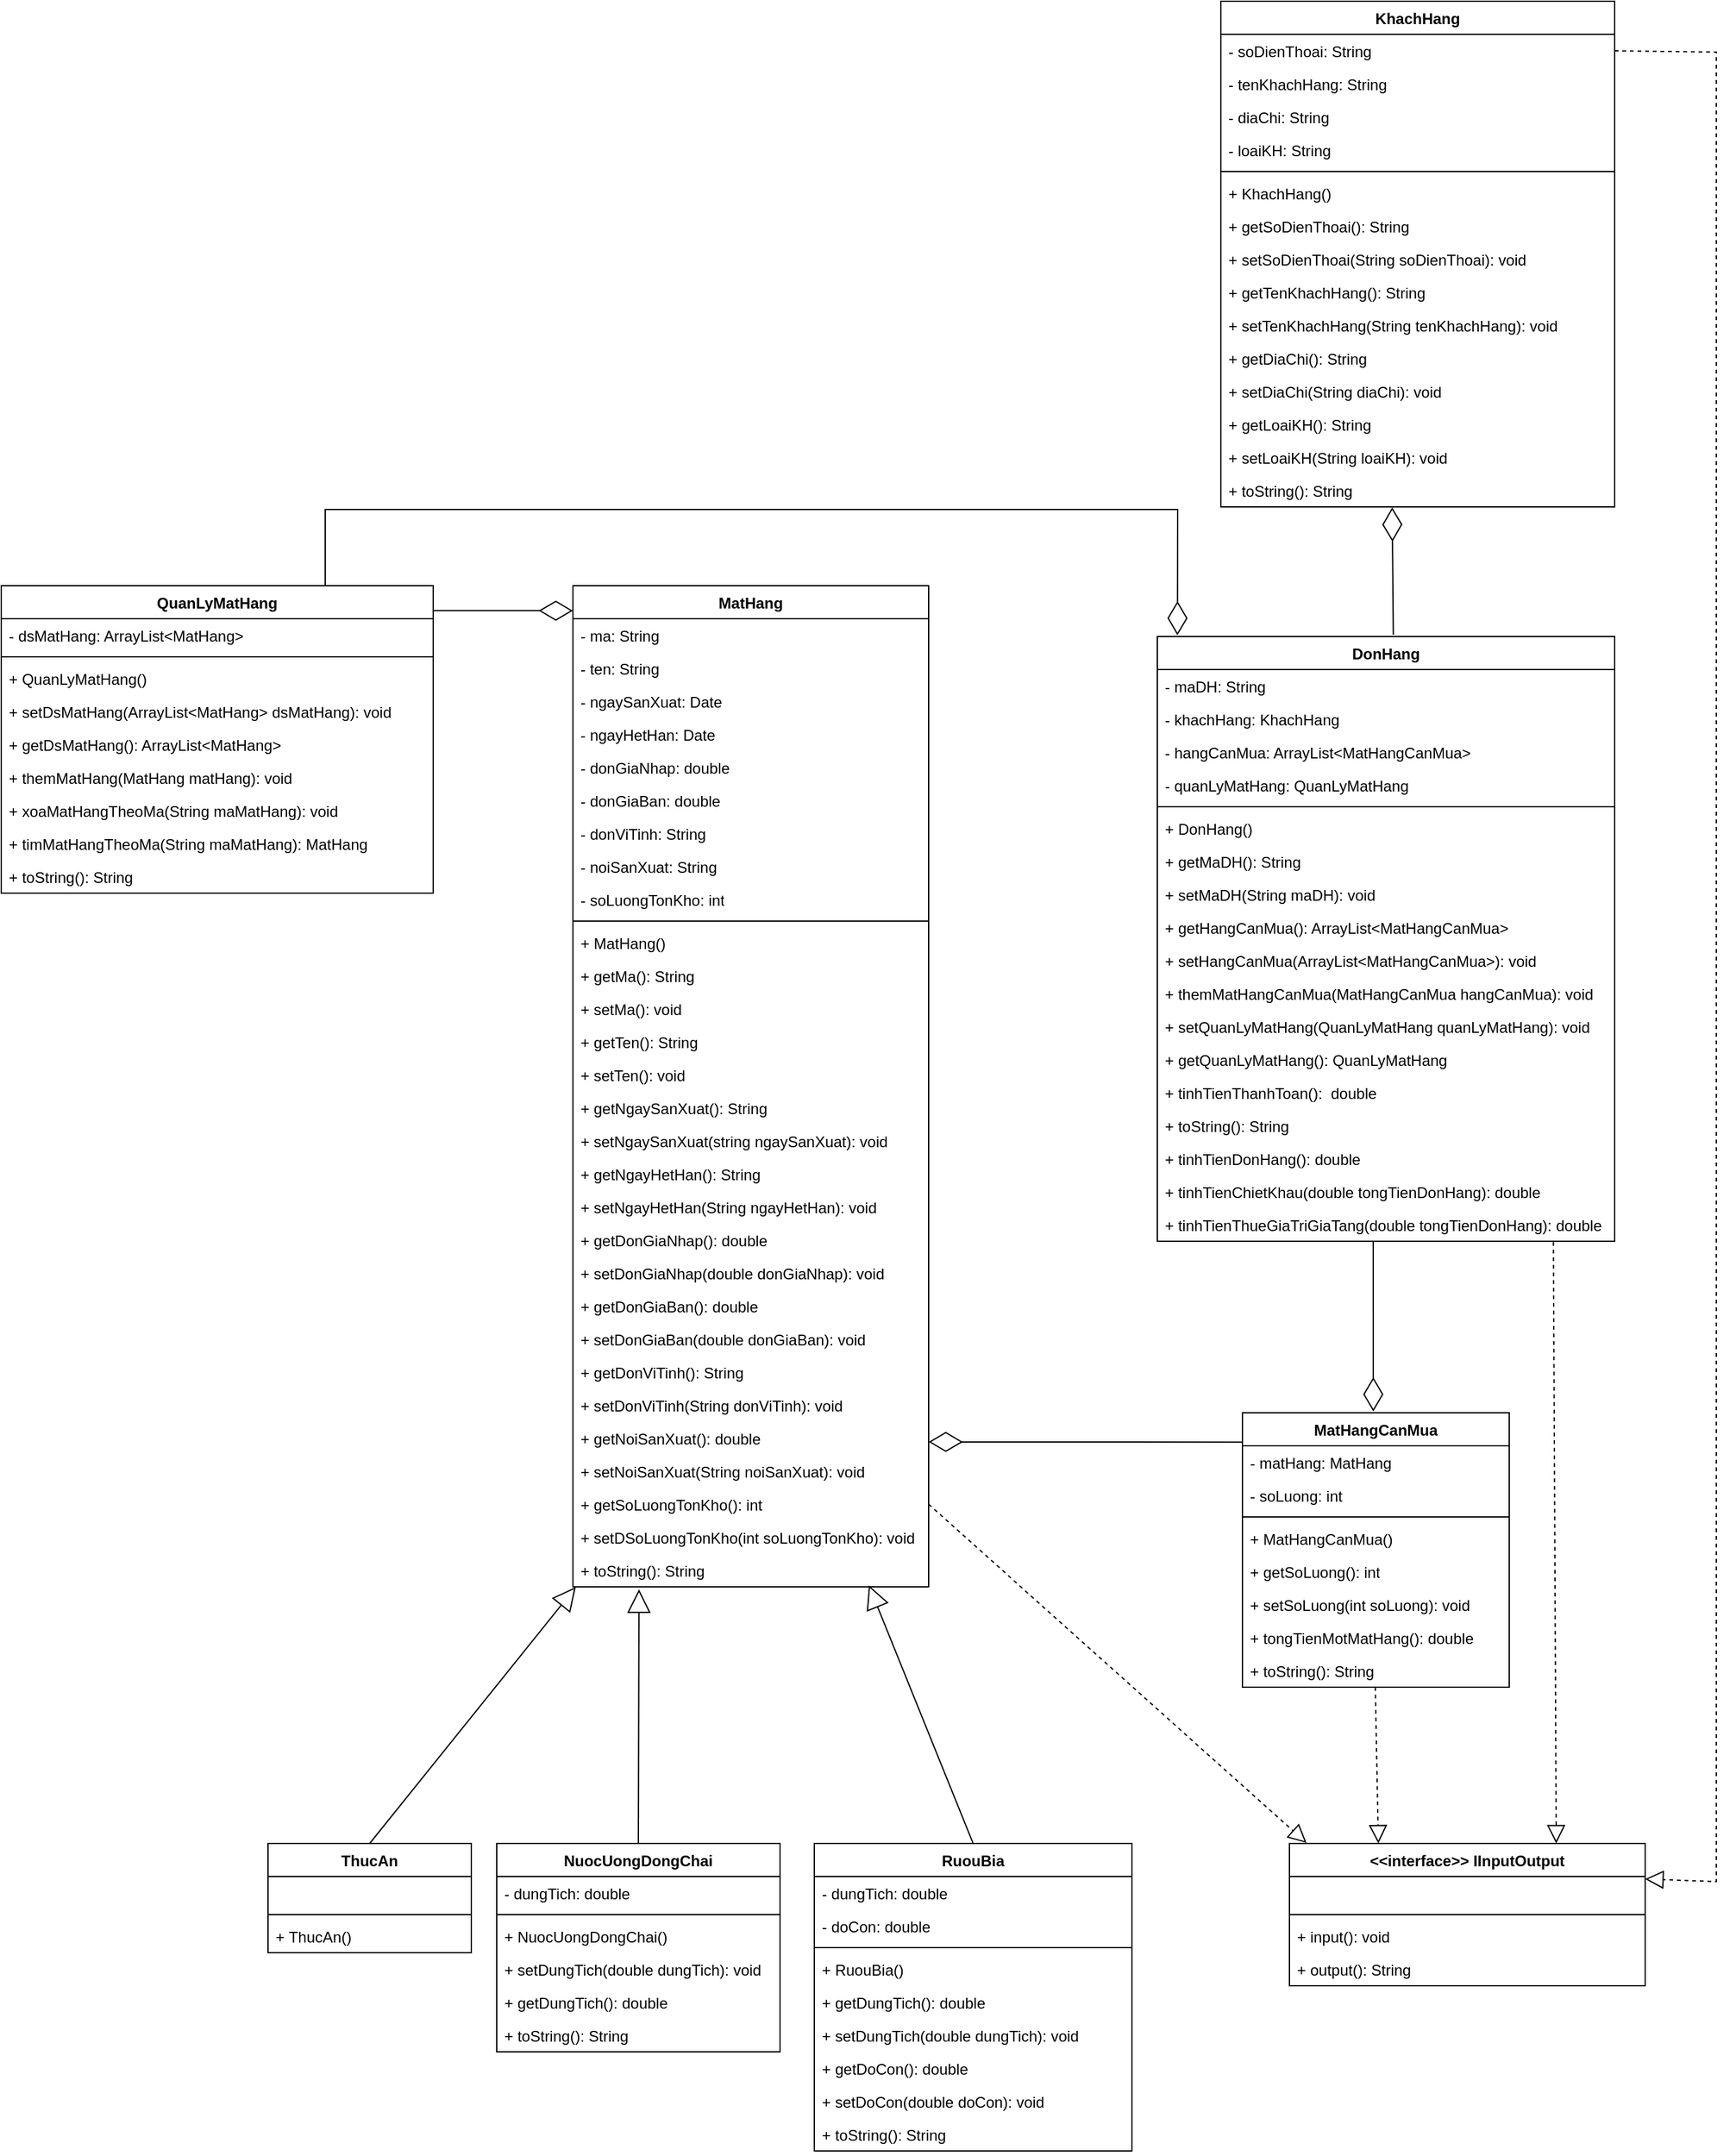 <mxfile version="22.1.2" type="device">
  <diagram name="Page-1" id="H9uBstQ_K8_GU6f1Vs4z">
    <mxGraphModel dx="1886" dy="2806" grid="1" gridSize="10" guides="1" tooltips="1" connect="1" arrows="1" fold="1" page="1" pageScale="1" pageWidth="850" pageHeight="1100" math="0" shadow="0">
      <root>
        <mxCell id="0" />
        <mxCell id="1" parent="0" />
        <mxCell id="sj6-8bCo_pPpdVfzMO_N-5" value="ThucAn" style="swimlane;fontStyle=1;align=center;verticalAlign=top;childLayout=stackLayout;horizontal=1;startSize=26;horizontalStack=0;resizeParent=1;resizeParentMax=0;resizeLast=0;collapsible=1;marginBottom=0;whiteSpace=wrap;html=1;" parent="1" vertex="1">
          <mxGeometry x="-140" y="30" width="160" height="86" as="geometry" />
        </mxCell>
        <mxCell id="sj6-8bCo_pPpdVfzMO_N-11" value="&amp;nbsp;" style="text;strokeColor=none;fillColor=none;align=left;verticalAlign=top;spacingLeft=4;spacingRight=4;overflow=hidden;rotatable=0;points=[[0,0.5],[1,0.5]];portConstraint=eastwest;whiteSpace=wrap;html=1;" parent="sj6-8bCo_pPpdVfzMO_N-5" vertex="1">
          <mxGeometry y="26" width="160" height="26" as="geometry" />
        </mxCell>
        <mxCell id="sj6-8bCo_pPpdVfzMO_N-7" value="" style="line;strokeWidth=1;fillColor=none;align=left;verticalAlign=middle;spacingTop=-1;spacingLeft=3;spacingRight=3;rotatable=0;labelPosition=right;points=[];portConstraint=eastwest;strokeColor=inherit;" parent="sj6-8bCo_pPpdVfzMO_N-5" vertex="1">
          <mxGeometry y="52" width="160" height="8" as="geometry" />
        </mxCell>
        <mxCell id="ki1V6rLzZca6VF62K8tK-6" value="+&amp;nbsp;ThucAn()" style="text;strokeColor=none;fillColor=none;align=left;verticalAlign=top;spacingLeft=4;spacingRight=4;overflow=hidden;rotatable=0;points=[[0,0.5],[1,0.5]];portConstraint=eastwest;whiteSpace=wrap;html=1;" parent="sj6-8bCo_pPpdVfzMO_N-5" vertex="1">
          <mxGeometry y="60" width="160" height="26" as="geometry" />
        </mxCell>
        <mxCell id="sj6-8bCo_pPpdVfzMO_N-35" value="NuocUongDongChai" style="swimlane;fontStyle=1;align=center;verticalAlign=top;childLayout=stackLayout;horizontal=1;startSize=26;horizontalStack=0;resizeParent=1;resizeParentMax=0;resizeLast=0;collapsible=1;marginBottom=0;whiteSpace=wrap;html=1;" parent="1" vertex="1">
          <mxGeometry x="40" y="30" width="223" height="164" as="geometry" />
        </mxCell>
        <mxCell id="sj6-8bCo_pPpdVfzMO_N-38" value="- dungTich: double&lt;br&gt;&amp;nbsp;" style="text;strokeColor=none;fillColor=none;align=left;verticalAlign=top;spacingLeft=4;spacingRight=4;overflow=hidden;rotatable=0;points=[[0,0.5],[1,0.5]];portConstraint=eastwest;whiteSpace=wrap;html=1;" parent="sj6-8bCo_pPpdVfzMO_N-35" vertex="1">
          <mxGeometry y="26" width="223" height="26" as="geometry" />
        </mxCell>
        <mxCell id="sj6-8bCo_pPpdVfzMO_N-45" value="" style="line;strokeWidth=1;fillColor=none;align=left;verticalAlign=middle;spacingTop=-1;spacingLeft=3;spacingRight=3;rotatable=0;labelPosition=right;points=[];portConstraint=eastwest;strokeColor=inherit;" parent="sj6-8bCo_pPpdVfzMO_N-35" vertex="1">
          <mxGeometry y="52" width="223" height="8" as="geometry" />
        </mxCell>
        <mxCell id="ki1V6rLzZca6VF62K8tK-5" value="+&amp;nbsp;NuocUongDongChai()" style="text;strokeColor=none;fillColor=none;align=left;verticalAlign=top;spacingLeft=4;spacingRight=4;overflow=hidden;rotatable=0;points=[[0,0.5],[1,0.5]];portConstraint=eastwest;whiteSpace=wrap;html=1;" parent="sj6-8bCo_pPpdVfzMO_N-35" vertex="1">
          <mxGeometry y="60" width="223" height="26" as="geometry" />
        </mxCell>
        <mxCell id="sj6-8bCo_pPpdVfzMO_N-130" value="+ setDungTich(double dungTich): void" style="text;strokeColor=none;fillColor=none;align=left;verticalAlign=top;spacingLeft=4;spacingRight=4;overflow=hidden;rotatable=0;points=[[0,0.5],[1,0.5]];portConstraint=eastwest;whiteSpace=wrap;html=1;" parent="sj6-8bCo_pPpdVfzMO_N-35" vertex="1">
          <mxGeometry y="86" width="223" height="26" as="geometry" />
        </mxCell>
        <mxCell id="sj6-8bCo_pPpdVfzMO_N-46" value="+ getDungTich(): double" style="text;strokeColor=none;fillColor=none;align=left;verticalAlign=top;spacingLeft=4;spacingRight=4;overflow=hidden;rotatable=0;points=[[0,0.5],[1,0.5]];portConstraint=eastwest;whiteSpace=wrap;html=1;" parent="sj6-8bCo_pPpdVfzMO_N-35" vertex="1">
          <mxGeometry y="112" width="223" height="26" as="geometry" />
        </mxCell>
        <mxCell id="CjQtx2SEEPMc2OCvNou9-4" value="+ toString(): String" style="text;strokeColor=none;fillColor=none;align=left;verticalAlign=top;spacingLeft=4;spacingRight=4;overflow=hidden;rotatable=0;points=[[0,0.5],[1,0.5]];portConstraint=eastwest;whiteSpace=wrap;html=1;" parent="sj6-8bCo_pPpdVfzMO_N-35" vertex="1">
          <mxGeometry y="138" width="223" height="26" as="geometry" />
        </mxCell>
        <mxCell id="sj6-8bCo_pPpdVfzMO_N-56" value="MatHang" style="swimlane;fontStyle=1;align=center;verticalAlign=top;childLayout=stackLayout;horizontal=1;startSize=26;horizontalStack=0;resizeParent=1;resizeParentMax=0;resizeLast=0;collapsible=1;marginBottom=0;whiteSpace=wrap;html=1;" parent="1" vertex="1">
          <mxGeometry x="100" y="-960" width="280" height="788" as="geometry" />
        </mxCell>
        <mxCell id="sj6-8bCo_pPpdVfzMO_N-57" value="- ma: String&amp;nbsp;" style="text;strokeColor=none;fillColor=none;align=left;verticalAlign=top;spacingLeft=4;spacingRight=4;overflow=hidden;rotatable=0;points=[[0,0.5],[1,0.5]];portConstraint=eastwest;whiteSpace=wrap;html=1;" parent="sj6-8bCo_pPpdVfzMO_N-56" vertex="1">
          <mxGeometry y="26" width="280" height="26" as="geometry" />
        </mxCell>
        <mxCell id="sj6-8bCo_pPpdVfzMO_N-58" value="- ten: String&amp;nbsp;" style="text;strokeColor=none;fillColor=none;align=left;verticalAlign=top;spacingLeft=4;spacingRight=4;overflow=hidden;rotatable=0;points=[[0,0.5],[1,0.5]];portConstraint=eastwest;whiteSpace=wrap;html=1;" parent="sj6-8bCo_pPpdVfzMO_N-56" vertex="1">
          <mxGeometry y="52" width="280" height="26" as="geometry" />
        </mxCell>
        <mxCell id="sj6-8bCo_pPpdVfzMO_N-59" value="- ngaySanXuat: Date" style="text;strokeColor=none;fillColor=none;align=left;verticalAlign=top;spacingLeft=4;spacingRight=4;overflow=hidden;rotatable=0;points=[[0,0.5],[1,0.5]];portConstraint=eastwest;whiteSpace=wrap;html=1;" parent="sj6-8bCo_pPpdVfzMO_N-56" vertex="1">
          <mxGeometry y="78" width="280" height="26" as="geometry" />
        </mxCell>
        <mxCell id="sj6-8bCo_pPpdVfzMO_N-60" value="- ngayHetHan: Date" style="text;strokeColor=none;fillColor=none;align=left;verticalAlign=top;spacingLeft=4;spacingRight=4;overflow=hidden;rotatable=0;points=[[0,0.5],[1,0.5]];portConstraint=eastwest;whiteSpace=wrap;html=1;" parent="sj6-8bCo_pPpdVfzMO_N-56" vertex="1">
          <mxGeometry y="104" width="280" height="26" as="geometry" />
        </mxCell>
        <mxCell id="sj6-8bCo_pPpdVfzMO_N-61" value="- donGiaNhap: double" style="text;strokeColor=none;fillColor=none;align=left;verticalAlign=top;spacingLeft=4;spacingRight=4;overflow=hidden;rotatable=0;points=[[0,0.5],[1,0.5]];portConstraint=eastwest;whiteSpace=wrap;html=1;" parent="sj6-8bCo_pPpdVfzMO_N-56" vertex="1">
          <mxGeometry y="130" width="280" height="26" as="geometry" />
        </mxCell>
        <mxCell id="sj6-8bCo_pPpdVfzMO_N-62" value="- donGiaBan: double" style="text;strokeColor=none;fillColor=none;align=left;verticalAlign=top;spacingLeft=4;spacingRight=4;overflow=hidden;rotatable=0;points=[[0,0.5],[1,0.5]];portConstraint=eastwest;whiteSpace=wrap;html=1;" parent="sj6-8bCo_pPpdVfzMO_N-56" vertex="1">
          <mxGeometry y="156" width="280" height="26" as="geometry" />
        </mxCell>
        <mxCell id="sj6-8bCo_pPpdVfzMO_N-63" value="- donViTinh: String" style="text;strokeColor=none;fillColor=none;align=left;verticalAlign=top;spacingLeft=4;spacingRight=4;overflow=hidden;rotatable=0;points=[[0,0.5],[1,0.5]];portConstraint=eastwest;whiteSpace=wrap;html=1;" parent="sj6-8bCo_pPpdVfzMO_N-56" vertex="1">
          <mxGeometry y="182" width="280" height="26" as="geometry" />
        </mxCell>
        <mxCell id="sj6-8bCo_pPpdVfzMO_N-64" value="- noiSanXuat: String" style="text;strokeColor=none;fillColor=none;align=left;verticalAlign=top;spacingLeft=4;spacingRight=4;overflow=hidden;rotatable=0;points=[[0,0.5],[1,0.5]];portConstraint=eastwest;whiteSpace=wrap;html=1;" parent="sj6-8bCo_pPpdVfzMO_N-56" vertex="1">
          <mxGeometry y="208" width="280" height="26" as="geometry" />
        </mxCell>
        <mxCell id="sj6-8bCo_pPpdVfzMO_N-65" value="- soLuongTonKho: int" style="text;strokeColor=none;fillColor=none;align=left;verticalAlign=top;spacingLeft=4;spacingRight=4;overflow=hidden;rotatable=0;points=[[0,0.5],[1,0.5]];portConstraint=eastwest;whiteSpace=wrap;html=1;" parent="sj6-8bCo_pPpdVfzMO_N-56" vertex="1">
          <mxGeometry y="234" width="280" height="26" as="geometry" />
        </mxCell>
        <mxCell id="sj6-8bCo_pPpdVfzMO_N-66" value="" style="line;strokeWidth=1;fillColor=none;align=left;verticalAlign=middle;spacingTop=-1;spacingLeft=3;spacingRight=3;rotatable=0;labelPosition=right;points=[];portConstraint=eastwest;strokeColor=inherit;" parent="sj6-8bCo_pPpdVfzMO_N-56" vertex="1">
          <mxGeometry y="260" width="280" height="8" as="geometry" />
        </mxCell>
        <mxCell id="ki1V6rLzZca6VF62K8tK-3" value="+&amp;nbsp;MatHang()" style="text;strokeColor=none;fillColor=none;align=left;verticalAlign=top;spacingLeft=4;spacingRight=4;overflow=hidden;rotatable=0;points=[[0,0.5],[1,0.5]];portConstraint=eastwest;whiteSpace=wrap;html=1;" parent="sj6-8bCo_pPpdVfzMO_N-56" vertex="1">
          <mxGeometry y="268" width="280" height="26" as="geometry" />
        </mxCell>
        <mxCell id="sj6-8bCo_pPpdVfzMO_N-67" value="+ getMa(): String" style="text;strokeColor=none;fillColor=none;align=left;verticalAlign=top;spacingLeft=4;spacingRight=4;overflow=hidden;rotatable=0;points=[[0,0.5],[1,0.5]];portConstraint=eastwest;whiteSpace=wrap;html=1;" parent="sj6-8bCo_pPpdVfzMO_N-56" vertex="1">
          <mxGeometry y="294" width="280" height="26" as="geometry" />
        </mxCell>
        <mxCell id="sj6-8bCo_pPpdVfzMO_N-140" value="+ setMa(): void" style="text;strokeColor=none;fillColor=none;align=left;verticalAlign=top;spacingLeft=4;spacingRight=4;overflow=hidden;rotatable=0;points=[[0,0.5],[1,0.5]];portConstraint=eastwest;whiteSpace=wrap;html=1;" parent="sj6-8bCo_pPpdVfzMO_N-56" vertex="1">
          <mxGeometry y="320" width="280" height="26" as="geometry" />
        </mxCell>
        <mxCell id="sj6-8bCo_pPpdVfzMO_N-75" value="+ getTen(): String&amp;nbsp;" style="text;strokeColor=none;fillColor=none;align=left;verticalAlign=top;spacingLeft=4;spacingRight=4;overflow=hidden;rotatable=0;points=[[0,0.5],[1,0.5]];portConstraint=eastwest;whiteSpace=wrap;html=1;" parent="sj6-8bCo_pPpdVfzMO_N-56" vertex="1">
          <mxGeometry y="346" width="280" height="26" as="geometry" />
        </mxCell>
        <mxCell id="sj6-8bCo_pPpdVfzMO_N-141" value="+ setTen(): void" style="text;strokeColor=none;fillColor=none;align=left;verticalAlign=top;spacingLeft=4;spacingRight=4;overflow=hidden;rotatable=0;points=[[0,0.5],[1,0.5]];portConstraint=eastwest;whiteSpace=wrap;html=1;" parent="sj6-8bCo_pPpdVfzMO_N-56" vertex="1">
          <mxGeometry y="372" width="280" height="26" as="geometry" />
        </mxCell>
        <mxCell id="sj6-8bCo_pPpdVfzMO_N-68" value="+ getNgaySanXuat(): String" style="text;strokeColor=none;fillColor=none;align=left;verticalAlign=top;spacingLeft=4;spacingRight=4;overflow=hidden;rotatable=0;points=[[0,0.5],[1,0.5]];portConstraint=eastwest;whiteSpace=wrap;html=1;" parent="sj6-8bCo_pPpdVfzMO_N-56" vertex="1">
          <mxGeometry y="398" width="280" height="26" as="geometry" />
        </mxCell>
        <mxCell id="sj6-8bCo_pPpdVfzMO_N-69" value="+ setNgaySanXuat(string ngaySanXuat): void" style="text;strokeColor=none;fillColor=none;align=left;verticalAlign=top;spacingLeft=4;spacingRight=4;overflow=hidden;rotatable=0;points=[[0,0.5],[1,0.5]];portConstraint=eastwest;whiteSpace=wrap;html=1;" parent="sj6-8bCo_pPpdVfzMO_N-56" vertex="1">
          <mxGeometry y="424" width="280" height="26" as="geometry" />
        </mxCell>
        <mxCell id="sj6-8bCo_pPpdVfzMO_N-145" value="+ getNgayHetHan(): String" style="text;strokeColor=none;fillColor=none;align=left;verticalAlign=top;spacingLeft=4;spacingRight=4;overflow=hidden;rotatable=0;points=[[0,0.5],[1,0.5]];portConstraint=eastwest;whiteSpace=wrap;html=1;" parent="sj6-8bCo_pPpdVfzMO_N-56" vertex="1">
          <mxGeometry y="450" width="280" height="26" as="geometry" />
        </mxCell>
        <mxCell id="sj6-8bCo_pPpdVfzMO_N-144" value="+ setNgayHetHan(String&amp;nbsp;ngayHetHan): void" style="text;strokeColor=none;fillColor=none;align=left;verticalAlign=top;spacingLeft=4;spacingRight=4;overflow=hidden;rotatable=0;points=[[0,0.5],[1,0.5]];portConstraint=eastwest;whiteSpace=wrap;html=1;" parent="sj6-8bCo_pPpdVfzMO_N-56" vertex="1">
          <mxGeometry y="476" width="280" height="26" as="geometry" />
        </mxCell>
        <mxCell id="sj6-8bCo_pPpdVfzMO_N-148" value="+ getDonGiaNhap(): double" style="text;strokeColor=none;fillColor=none;align=left;verticalAlign=top;spacingLeft=4;spacingRight=4;overflow=hidden;rotatable=0;points=[[0,0.5],[1,0.5]];portConstraint=eastwest;whiteSpace=wrap;html=1;" parent="sj6-8bCo_pPpdVfzMO_N-56" vertex="1">
          <mxGeometry y="502" width="280" height="26" as="geometry" />
        </mxCell>
        <mxCell id="sj6-8bCo_pPpdVfzMO_N-146" value="+ setDonGiaNhap(double&amp;nbsp;donGiaNhap): void" style="text;strokeColor=none;fillColor=none;align=left;verticalAlign=top;spacingLeft=4;spacingRight=4;overflow=hidden;rotatable=0;points=[[0,0.5],[1,0.5]];portConstraint=eastwest;whiteSpace=wrap;html=1;" parent="sj6-8bCo_pPpdVfzMO_N-56" vertex="1">
          <mxGeometry y="528" width="280" height="26" as="geometry" />
        </mxCell>
        <mxCell id="sj6-8bCo_pPpdVfzMO_N-149" value="+ getDonGiaBan(): double" style="text;strokeColor=none;fillColor=none;align=left;verticalAlign=top;spacingLeft=4;spacingRight=4;overflow=hidden;rotatable=0;points=[[0,0.5],[1,0.5]];portConstraint=eastwest;whiteSpace=wrap;html=1;" parent="sj6-8bCo_pPpdVfzMO_N-56" vertex="1">
          <mxGeometry y="554" width="280" height="26" as="geometry" />
        </mxCell>
        <mxCell id="sj6-8bCo_pPpdVfzMO_N-150" value="+ setDonGiaBan(double donGiaBan): void" style="text;strokeColor=none;fillColor=none;align=left;verticalAlign=top;spacingLeft=4;spacingRight=4;overflow=hidden;rotatable=0;points=[[0,0.5],[1,0.5]];portConstraint=eastwest;whiteSpace=wrap;html=1;" parent="sj6-8bCo_pPpdVfzMO_N-56" vertex="1">
          <mxGeometry y="580" width="280" height="26" as="geometry" />
        </mxCell>
        <mxCell id="sj6-8bCo_pPpdVfzMO_N-151" value="+ getDonViTinh(): String" style="text;strokeColor=none;fillColor=none;align=left;verticalAlign=top;spacingLeft=4;spacingRight=4;overflow=hidden;rotatable=0;points=[[0,0.5],[1,0.5]];portConstraint=eastwest;whiteSpace=wrap;html=1;" parent="sj6-8bCo_pPpdVfzMO_N-56" vertex="1">
          <mxGeometry y="606" width="280" height="26" as="geometry" />
        </mxCell>
        <mxCell id="sj6-8bCo_pPpdVfzMO_N-152" value="+ setDonViTinh(String donViTinh): void" style="text;strokeColor=none;fillColor=none;align=left;verticalAlign=top;spacingLeft=4;spacingRight=4;overflow=hidden;rotatable=0;points=[[0,0.5],[1,0.5]];portConstraint=eastwest;whiteSpace=wrap;html=1;" parent="sj6-8bCo_pPpdVfzMO_N-56" vertex="1">
          <mxGeometry y="632" width="280" height="26" as="geometry" />
        </mxCell>
        <mxCell id="sj6-8bCo_pPpdVfzMO_N-153" value="+ getNoiSanXuat(): double" style="text;strokeColor=none;fillColor=none;align=left;verticalAlign=top;spacingLeft=4;spacingRight=4;overflow=hidden;rotatable=0;points=[[0,0.5],[1,0.5]];portConstraint=eastwest;whiteSpace=wrap;html=1;" parent="sj6-8bCo_pPpdVfzMO_N-56" vertex="1">
          <mxGeometry y="658" width="280" height="26" as="geometry" />
        </mxCell>
        <mxCell id="sj6-8bCo_pPpdVfzMO_N-154" value="+ setNoiSanXuat(String noiSanXuat): void" style="text;strokeColor=none;fillColor=none;align=left;verticalAlign=top;spacingLeft=4;spacingRight=4;overflow=hidden;rotatable=0;points=[[0,0.5],[1,0.5]];portConstraint=eastwest;whiteSpace=wrap;html=1;" parent="sj6-8bCo_pPpdVfzMO_N-56" vertex="1">
          <mxGeometry y="684" width="280" height="26" as="geometry" />
        </mxCell>
        <mxCell id="sj6-8bCo_pPpdVfzMO_N-155" value="+ getSoLuongTonKho(): int" style="text;strokeColor=none;fillColor=none;align=left;verticalAlign=top;spacingLeft=4;spacingRight=4;overflow=hidden;rotatable=0;points=[[0,0.5],[1,0.5]];portConstraint=eastwest;whiteSpace=wrap;html=1;" parent="sj6-8bCo_pPpdVfzMO_N-56" vertex="1">
          <mxGeometry y="710" width="280" height="26" as="geometry" />
        </mxCell>
        <mxCell id="sj6-8bCo_pPpdVfzMO_N-156" value="+ setDSoLuongTonKho(int soLuongTonKho): void" style="text;strokeColor=none;fillColor=none;align=left;verticalAlign=top;spacingLeft=4;spacingRight=4;overflow=hidden;rotatable=0;points=[[0,0.5],[1,0.5]];portConstraint=eastwest;whiteSpace=wrap;html=1;" parent="sj6-8bCo_pPpdVfzMO_N-56" vertex="1">
          <mxGeometry y="736" width="280" height="26" as="geometry" />
        </mxCell>
        <mxCell id="CjQtx2SEEPMc2OCvNou9-2" value="+ toString(): String" style="text;strokeColor=none;fillColor=none;align=left;verticalAlign=top;spacingLeft=4;spacingRight=4;overflow=hidden;rotatable=0;points=[[0,0.5],[1,0.5]];portConstraint=eastwest;whiteSpace=wrap;html=1;" parent="sj6-8bCo_pPpdVfzMO_N-56" vertex="1">
          <mxGeometry y="762" width="280" height="26" as="geometry" />
        </mxCell>
        <mxCell id="sj6-8bCo_pPpdVfzMO_N-79" value="RuouBia" style="swimlane;fontStyle=1;align=center;verticalAlign=top;childLayout=stackLayout;horizontal=1;startSize=26;horizontalStack=0;resizeParent=1;resizeParentMax=0;resizeLast=0;collapsible=1;marginBottom=0;whiteSpace=wrap;html=1;" parent="1" vertex="1">
          <mxGeometry x="290" y="30" width="250" height="242" as="geometry" />
        </mxCell>
        <mxCell id="sj6-8bCo_pPpdVfzMO_N-131" value="- dungTich: double&lt;br&gt;&amp;nbsp;" style="text;strokeColor=none;fillColor=none;align=left;verticalAlign=top;spacingLeft=4;spacingRight=4;overflow=hidden;rotatable=0;points=[[0,0.5],[1,0.5]];portConstraint=eastwest;whiteSpace=wrap;html=1;" parent="sj6-8bCo_pPpdVfzMO_N-79" vertex="1">
          <mxGeometry y="26" width="250" height="26" as="geometry" />
        </mxCell>
        <mxCell id="sj6-8bCo_pPpdVfzMO_N-80" value="- doCon: double&lt;br&gt;&amp;nbsp;" style="text;strokeColor=none;fillColor=none;align=left;verticalAlign=top;spacingLeft=4;spacingRight=4;overflow=hidden;rotatable=0;points=[[0,0.5],[1,0.5]];portConstraint=eastwest;whiteSpace=wrap;html=1;" parent="sj6-8bCo_pPpdVfzMO_N-79" vertex="1">
          <mxGeometry y="52" width="250" height="26" as="geometry" />
        </mxCell>
        <mxCell id="sj6-8bCo_pPpdVfzMO_N-87" value="" style="line;strokeWidth=1;fillColor=none;align=left;verticalAlign=middle;spacingTop=-1;spacingLeft=3;spacingRight=3;rotatable=0;labelPosition=right;points=[];portConstraint=eastwest;strokeColor=inherit;" parent="sj6-8bCo_pPpdVfzMO_N-79" vertex="1">
          <mxGeometry y="78" width="250" height="8" as="geometry" />
        </mxCell>
        <mxCell id="ki1V6rLzZca6VF62K8tK-4" value="+&amp;nbsp;RuouBia()" style="text;strokeColor=none;fillColor=none;align=left;verticalAlign=top;spacingLeft=4;spacingRight=4;overflow=hidden;rotatable=0;points=[[0,0.5],[1,0.5]];portConstraint=eastwest;whiteSpace=wrap;html=1;" parent="sj6-8bCo_pPpdVfzMO_N-79" vertex="1">
          <mxGeometry y="86" width="250" height="26" as="geometry" />
        </mxCell>
        <mxCell id="sj6-8bCo_pPpdVfzMO_N-135" value="+ getDungTich(): double" style="text;strokeColor=none;fillColor=none;align=left;verticalAlign=top;spacingLeft=4;spacingRight=4;overflow=hidden;rotatable=0;points=[[0,0.5],[1,0.5]];portConstraint=eastwest;whiteSpace=wrap;html=1;" parent="sj6-8bCo_pPpdVfzMO_N-79" vertex="1">
          <mxGeometry y="112" width="250" height="26" as="geometry" />
        </mxCell>
        <mxCell id="sj6-8bCo_pPpdVfzMO_N-136" value="+ setDungTich(double dungTich): void" style="text;strokeColor=none;fillColor=none;align=left;verticalAlign=top;spacingLeft=4;spacingRight=4;overflow=hidden;rotatable=0;points=[[0,0.5],[1,0.5]];portConstraint=eastwest;whiteSpace=wrap;html=1;" parent="sj6-8bCo_pPpdVfzMO_N-79" vertex="1">
          <mxGeometry y="138" width="250" height="26" as="geometry" />
        </mxCell>
        <mxCell id="sj6-8bCo_pPpdVfzMO_N-137" value="+ getDoCon(): double" style="text;strokeColor=none;fillColor=none;align=left;verticalAlign=top;spacingLeft=4;spacingRight=4;overflow=hidden;rotatable=0;points=[[0,0.5],[1,0.5]];portConstraint=eastwest;whiteSpace=wrap;html=1;" parent="sj6-8bCo_pPpdVfzMO_N-79" vertex="1">
          <mxGeometry y="164" width="250" height="26" as="geometry" />
        </mxCell>
        <mxCell id="sj6-8bCo_pPpdVfzMO_N-138" value="+ setDoCon(double doCon): void" style="text;strokeColor=none;fillColor=none;align=left;verticalAlign=top;spacingLeft=4;spacingRight=4;overflow=hidden;rotatable=0;points=[[0,0.5],[1,0.5]];portConstraint=eastwest;whiteSpace=wrap;html=1;" parent="sj6-8bCo_pPpdVfzMO_N-79" vertex="1">
          <mxGeometry y="190" width="250" height="26" as="geometry" />
        </mxCell>
        <mxCell id="CjQtx2SEEPMc2OCvNou9-5" value="+ toString(): String" style="text;strokeColor=none;fillColor=none;align=left;verticalAlign=top;spacingLeft=4;spacingRight=4;overflow=hidden;rotatable=0;points=[[0,0.5],[1,0.5]];portConstraint=eastwest;whiteSpace=wrap;html=1;" parent="sj6-8bCo_pPpdVfzMO_N-79" vertex="1">
          <mxGeometry y="216" width="250" height="26" as="geometry" />
        </mxCell>
        <mxCell id="sj6-8bCo_pPpdVfzMO_N-96" value="DonHang" style="swimlane;fontStyle=1;align=center;verticalAlign=top;childLayout=stackLayout;horizontal=1;startSize=26;horizontalStack=0;resizeParent=1;resizeParentMax=0;resizeLast=0;collapsible=1;marginBottom=0;whiteSpace=wrap;html=1;" parent="1" vertex="1">
          <mxGeometry x="560" y="-920" width="360" height="476" as="geometry" />
        </mxCell>
        <mxCell id="sj6-8bCo_pPpdVfzMO_N-97" value="- maDH: String&lt;br&gt;&amp;nbsp;" style="text;strokeColor=none;fillColor=none;align=left;verticalAlign=top;spacingLeft=4;spacingRight=4;overflow=hidden;rotatable=0;points=[[0,0.5],[1,0.5]];portConstraint=eastwest;whiteSpace=wrap;html=1;" parent="sj6-8bCo_pPpdVfzMO_N-96" vertex="1">
          <mxGeometry y="26" width="360" height="26" as="geometry" />
        </mxCell>
        <mxCell id="sj6-8bCo_pPpdVfzMO_N-163" value="- khachHang:&amp;nbsp;KhachHang&lt;br&gt;&amp;nbsp;" style="text;strokeColor=none;fillColor=none;align=left;verticalAlign=top;spacingLeft=4;spacingRight=4;overflow=hidden;rotatable=0;points=[[0,0.5],[1,0.5]];portConstraint=eastwest;whiteSpace=wrap;html=1;" parent="sj6-8bCo_pPpdVfzMO_N-96" vertex="1">
          <mxGeometry y="52" width="360" height="26" as="geometry" />
        </mxCell>
        <mxCell id="sj6-8bCo_pPpdVfzMO_N-103" value="- hangCanMua: ArrayList&amp;lt;MatHangCanMua&amp;gt;" style="text;strokeColor=none;fillColor=none;align=left;verticalAlign=top;spacingLeft=4;spacingRight=4;overflow=hidden;rotatable=0;points=[[0,0.5],[1,0.5]];portConstraint=eastwest;whiteSpace=wrap;html=1;" parent="sj6-8bCo_pPpdVfzMO_N-96" vertex="1">
          <mxGeometry y="78" width="360" height="26" as="geometry" />
        </mxCell>
        <mxCell id="G3SopQuzsDQBZ9PenGZe-43" value="- quanLyMatHang: QuanLyMatHang" style="text;strokeColor=none;fillColor=none;align=left;verticalAlign=top;spacingLeft=4;spacingRight=4;overflow=hidden;rotatable=0;points=[[0,0.5],[1,0.5]];portConstraint=eastwest;whiteSpace=wrap;html=1;" parent="sj6-8bCo_pPpdVfzMO_N-96" vertex="1">
          <mxGeometry y="104" width="360" height="26" as="geometry" />
        </mxCell>
        <mxCell id="sj6-8bCo_pPpdVfzMO_N-104" value="" style="line;strokeWidth=1;fillColor=none;align=left;verticalAlign=middle;spacingTop=-1;spacingLeft=3;spacingRight=3;rotatable=0;labelPosition=right;points=[];portConstraint=eastwest;strokeColor=inherit;" parent="sj6-8bCo_pPpdVfzMO_N-96" vertex="1">
          <mxGeometry y="130" width="360" height="8" as="geometry" />
        </mxCell>
        <mxCell id="ki1V6rLzZca6VF62K8tK-2" value="+&amp;nbsp;DonHang()" style="text;strokeColor=none;fillColor=none;align=left;verticalAlign=top;spacingLeft=4;spacingRight=4;overflow=hidden;rotatable=0;points=[[0,0.5],[1,0.5]];portConstraint=eastwest;whiteSpace=wrap;html=1;" parent="sj6-8bCo_pPpdVfzMO_N-96" vertex="1">
          <mxGeometry y="138" width="360" height="26" as="geometry" />
        </mxCell>
        <mxCell id="sj6-8bCo_pPpdVfzMO_N-105" value="+ getMaDH(): String" style="text;strokeColor=none;fillColor=none;align=left;verticalAlign=top;spacingLeft=4;spacingRight=4;overflow=hidden;rotatable=0;points=[[0,0.5],[1,0.5]];portConstraint=eastwest;whiteSpace=wrap;html=1;" parent="sj6-8bCo_pPpdVfzMO_N-96" vertex="1">
          <mxGeometry y="164" width="360" height="26" as="geometry" />
        </mxCell>
        <mxCell id="sj6-8bCo_pPpdVfzMO_N-206" value="+ setMaDH(String maDH): void" style="text;strokeColor=none;fillColor=none;align=left;verticalAlign=top;spacingLeft=4;spacingRight=4;overflow=hidden;rotatable=0;points=[[0,0.5],[1,0.5]];portConstraint=eastwest;whiteSpace=wrap;html=1;" parent="sj6-8bCo_pPpdVfzMO_N-96" vertex="1">
          <mxGeometry y="190" width="360" height="26" as="geometry" />
        </mxCell>
        <mxCell id="EoY1iMUiERFg8GXZ7gPD-1" value="+ getHangCanMua(): ArrayList&amp;lt;MatHangCanMua&amp;gt;" style="text;strokeColor=none;fillColor=none;align=left;verticalAlign=top;spacingLeft=4;spacingRight=4;overflow=hidden;rotatable=0;points=[[0,0.5],[1,0.5]];portConstraint=eastwest;whiteSpace=wrap;html=1;" parent="sj6-8bCo_pPpdVfzMO_N-96" vertex="1">
          <mxGeometry y="216" width="360" height="26" as="geometry" />
        </mxCell>
        <mxCell id="EoY1iMUiERFg8GXZ7gPD-2" value="+ setHangCanMua(ArrayList&amp;lt;MatHangCanMua&amp;gt;): void" style="text;strokeColor=none;fillColor=none;align=left;verticalAlign=top;spacingLeft=4;spacingRight=4;overflow=hidden;rotatable=0;points=[[0,0.5],[1,0.5]];portConstraint=eastwest;whiteSpace=wrap;html=1;" parent="sj6-8bCo_pPpdVfzMO_N-96" vertex="1">
          <mxGeometry y="242" width="360" height="26" as="geometry" />
        </mxCell>
        <mxCell id="ki1V6rLzZca6VF62K8tK-63" value="+ themMatHangCanMua(MatHangCanMua hangCanMua): void" style="text;strokeColor=none;fillColor=none;align=left;verticalAlign=top;spacingLeft=4;spacingRight=4;overflow=hidden;rotatable=0;points=[[0,0.5],[1,0.5]];portConstraint=eastwest;whiteSpace=wrap;html=1;" parent="sj6-8bCo_pPpdVfzMO_N-96" vertex="1">
          <mxGeometry y="268" width="360" height="26" as="geometry" />
        </mxCell>
        <mxCell id="G3SopQuzsDQBZ9PenGZe-44" value="+ setQuanLyMatHang(QuanLyMatHang&amp;nbsp;quanLyMatHang): void" style="text;strokeColor=none;fillColor=none;align=left;verticalAlign=top;spacingLeft=4;spacingRight=4;overflow=hidden;rotatable=0;points=[[0,0.5],[1,0.5]];portConstraint=eastwest;whiteSpace=wrap;html=1;" parent="sj6-8bCo_pPpdVfzMO_N-96" vertex="1">
          <mxGeometry y="294" width="360" height="26" as="geometry" />
        </mxCell>
        <mxCell id="G3SopQuzsDQBZ9PenGZe-45" value="+ getQuanLyMatHang(): QuanLyMatHang" style="text;strokeColor=none;fillColor=none;align=left;verticalAlign=top;spacingLeft=4;spacingRight=4;overflow=hidden;rotatable=0;points=[[0,0.5],[1,0.5]];portConstraint=eastwest;whiteSpace=wrap;html=1;" parent="sj6-8bCo_pPpdVfzMO_N-96" vertex="1">
          <mxGeometry y="320" width="360" height="26" as="geometry" />
        </mxCell>
        <mxCell id="ki1V6rLzZca6VF62K8tK-1" value="+ tinhTienThanhToan():&amp;nbsp; double" style="text;strokeColor=none;fillColor=none;align=left;verticalAlign=top;spacingLeft=4;spacingRight=4;overflow=hidden;rotatable=0;points=[[0,0.5],[1,0.5]];portConstraint=eastwest;whiteSpace=wrap;html=1;" parent="sj6-8bCo_pPpdVfzMO_N-96" vertex="1">
          <mxGeometry y="346" width="360" height="26" as="geometry" />
        </mxCell>
        <mxCell id="CjQtx2SEEPMc2OCvNou9-7" value="+ toString(): String" style="text;strokeColor=none;fillColor=none;align=left;verticalAlign=top;spacingLeft=4;spacingRight=4;overflow=hidden;rotatable=0;points=[[0,0.5],[1,0.5]];portConstraint=eastwest;whiteSpace=wrap;html=1;" parent="sj6-8bCo_pPpdVfzMO_N-96" vertex="1">
          <mxGeometry y="372" width="360" height="26" as="geometry" />
        </mxCell>
        <mxCell id="vO2rLWUR8EkWW5tkBCcw-2" value="+ tinhTienDonHang(): double" style="text;strokeColor=none;fillColor=none;align=left;verticalAlign=top;spacingLeft=4;spacingRight=4;overflow=hidden;rotatable=0;points=[[0,0.5],[1,0.5]];portConstraint=eastwest;whiteSpace=wrap;html=1;" vertex="1" parent="sj6-8bCo_pPpdVfzMO_N-96">
          <mxGeometry y="398" width="360" height="26" as="geometry" />
        </mxCell>
        <mxCell id="vO2rLWUR8EkWW5tkBCcw-3" value="+ tinhTienChietKhau(double tongTienDonHang): double" style="text;strokeColor=none;fillColor=none;align=left;verticalAlign=top;spacingLeft=4;spacingRight=4;overflow=hidden;rotatable=0;points=[[0,0.5],[1,0.5]];portConstraint=eastwest;whiteSpace=wrap;html=1;" vertex="1" parent="sj6-8bCo_pPpdVfzMO_N-96">
          <mxGeometry y="424" width="360" height="26" as="geometry" />
        </mxCell>
        <mxCell id="vO2rLWUR8EkWW5tkBCcw-4" value="+ tinhTienThueGiaTriGiaTang(double tongTienDonHang): double" style="text;strokeColor=none;fillColor=none;align=left;verticalAlign=top;spacingLeft=4;spacingRight=4;overflow=hidden;rotatable=0;points=[[0,0.5],[1,0.5]];portConstraint=eastwest;whiteSpace=wrap;html=1;" vertex="1" parent="sj6-8bCo_pPpdVfzMO_N-96">
          <mxGeometry y="450" width="360" height="26" as="geometry" />
        </mxCell>
        <mxCell id="sj6-8bCo_pPpdVfzMO_N-113" value="KhachHang" style="swimlane;fontStyle=1;align=center;verticalAlign=top;childLayout=stackLayout;horizontal=1;startSize=26;horizontalStack=0;resizeParent=1;resizeParentMax=0;resizeLast=0;collapsible=1;marginBottom=0;whiteSpace=wrap;html=1;" parent="1" vertex="1">
          <mxGeometry x="610" y="-1420" width="310" height="398" as="geometry" />
        </mxCell>
        <mxCell id="sj6-8bCo_pPpdVfzMO_N-114" value="- soDienThoai: String&lt;br&gt;&amp;nbsp;" style="text;strokeColor=none;fillColor=none;align=left;verticalAlign=top;spacingLeft=4;spacingRight=4;overflow=hidden;rotatable=0;points=[[0,0.5],[1,0.5]];portConstraint=eastwest;whiteSpace=wrap;html=1;" parent="sj6-8bCo_pPpdVfzMO_N-113" vertex="1">
          <mxGeometry y="26" width="310" height="26" as="geometry" />
        </mxCell>
        <mxCell id="sj6-8bCo_pPpdVfzMO_N-115" value="- tenKhachHang: String" style="text;strokeColor=none;fillColor=none;align=left;verticalAlign=top;spacingLeft=4;spacingRight=4;overflow=hidden;rotatable=0;points=[[0,0.5],[1,0.5]];portConstraint=eastwest;whiteSpace=wrap;html=1;" parent="sj6-8bCo_pPpdVfzMO_N-113" vertex="1">
          <mxGeometry y="52" width="310" height="26" as="geometry" />
        </mxCell>
        <mxCell id="sj6-8bCo_pPpdVfzMO_N-120" value="- diaChi: String" style="text;strokeColor=none;fillColor=none;align=left;verticalAlign=top;spacingLeft=4;spacingRight=4;overflow=hidden;rotatable=0;points=[[0,0.5],[1,0.5]];portConstraint=eastwest;whiteSpace=wrap;html=1;" parent="sj6-8bCo_pPpdVfzMO_N-113" vertex="1">
          <mxGeometry y="78" width="310" height="26" as="geometry" />
        </mxCell>
        <mxCell id="sj6-8bCo_pPpdVfzMO_N-158" value="- loaiKH: String" style="text;strokeColor=none;fillColor=none;align=left;verticalAlign=top;spacingLeft=4;spacingRight=4;overflow=hidden;rotatable=0;points=[[0,0.5],[1,0.5]];portConstraint=eastwest;whiteSpace=wrap;html=1;" parent="sj6-8bCo_pPpdVfzMO_N-113" vertex="1">
          <mxGeometry y="104" width="310" height="26" as="geometry" />
        </mxCell>
        <mxCell id="sj6-8bCo_pPpdVfzMO_N-121" value="" style="line;strokeWidth=1;fillColor=none;align=left;verticalAlign=middle;spacingTop=-1;spacingLeft=3;spacingRight=3;rotatable=0;labelPosition=right;points=[];portConstraint=eastwest;strokeColor=inherit;" parent="sj6-8bCo_pPpdVfzMO_N-113" vertex="1">
          <mxGeometry y="130" width="310" height="8" as="geometry" />
        </mxCell>
        <mxCell id="ki1V6rLzZca6VF62K8tK-8" value="+&amp;nbsp;KhachHang()" style="text;strokeColor=none;fillColor=none;align=left;verticalAlign=top;spacingLeft=4;spacingRight=4;overflow=hidden;rotatable=0;points=[[0,0.5],[1,0.5]];portConstraint=eastwest;whiteSpace=wrap;html=1;" parent="sj6-8bCo_pPpdVfzMO_N-113" vertex="1">
          <mxGeometry y="138" width="310" height="26" as="geometry" />
        </mxCell>
        <mxCell id="sj6-8bCo_pPpdVfzMO_N-160" value="+ getSoDienThoai(): String" style="text;strokeColor=none;fillColor=none;align=left;verticalAlign=top;spacingLeft=4;spacingRight=4;overflow=hidden;rotatable=0;points=[[0,0.5],[1,0.5]];portConstraint=eastwest;whiteSpace=wrap;html=1;" parent="sj6-8bCo_pPpdVfzMO_N-113" vertex="1">
          <mxGeometry y="164" width="310" height="26" as="geometry" />
        </mxCell>
        <mxCell id="sj6-8bCo_pPpdVfzMO_N-161" value="+ setSoDienThoai(String soDienThoai): void" style="text;strokeColor=none;fillColor=none;align=left;verticalAlign=top;spacingLeft=4;spacingRight=4;overflow=hidden;rotatable=0;points=[[0,0.5],[1,0.5]];portConstraint=eastwest;whiteSpace=wrap;html=1;" parent="sj6-8bCo_pPpdVfzMO_N-113" vertex="1">
          <mxGeometry y="190" width="310" height="26" as="geometry" />
        </mxCell>
        <mxCell id="sj6-8bCo_pPpdVfzMO_N-191" value="+ getTenKhachHang(): String" style="text;strokeColor=none;fillColor=none;align=left;verticalAlign=top;spacingLeft=4;spacingRight=4;overflow=hidden;rotatable=0;points=[[0,0.5],[1,0.5]];portConstraint=eastwest;whiteSpace=wrap;html=1;" parent="sj6-8bCo_pPpdVfzMO_N-113" vertex="1">
          <mxGeometry y="216" width="310" height="26" as="geometry" />
        </mxCell>
        <mxCell id="sj6-8bCo_pPpdVfzMO_N-190" value="+ setTenKhachHang(String tenKhachHang): void" style="text;strokeColor=none;fillColor=none;align=left;verticalAlign=top;spacingLeft=4;spacingRight=4;overflow=hidden;rotatable=0;points=[[0,0.5],[1,0.5]];portConstraint=eastwest;whiteSpace=wrap;html=1;" parent="sj6-8bCo_pPpdVfzMO_N-113" vertex="1">
          <mxGeometry y="242" width="310" height="26" as="geometry" />
        </mxCell>
        <mxCell id="sj6-8bCo_pPpdVfzMO_N-193" value="+ getDiaChi(): String" style="text;strokeColor=none;fillColor=none;align=left;verticalAlign=top;spacingLeft=4;spacingRight=4;overflow=hidden;rotatable=0;points=[[0,0.5],[1,0.5]];portConstraint=eastwest;whiteSpace=wrap;html=1;" parent="sj6-8bCo_pPpdVfzMO_N-113" vertex="1">
          <mxGeometry y="268" width="310" height="26" as="geometry" />
        </mxCell>
        <mxCell id="sj6-8bCo_pPpdVfzMO_N-192" value="+ setDiaChi(String diaChi): void" style="text;strokeColor=none;fillColor=none;align=left;verticalAlign=top;spacingLeft=4;spacingRight=4;overflow=hidden;rotatable=0;points=[[0,0.5],[1,0.5]];portConstraint=eastwest;whiteSpace=wrap;html=1;" parent="sj6-8bCo_pPpdVfzMO_N-113" vertex="1">
          <mxGeometry y="294" width="310" height="26" as="geometry" />
        </mxCell>
        <mxCell id="sj6-8bCo_pPpdVfzMO_N-195" value="+ getLoaiKH(): String" style="text;strokeColor=none;fillColor=none;align=left;verticalAlign=top;spacingLeft=4;spacingRight=4;overflow=hidden;rotatable=0;points=[[0,0.5],[1,0.5]];portConstraint=eastwest;whiteSpace=wrap;html=1;" parent="sj6-8bCo_pPpdVfzMO_N-113" vertex="1">
          <mxGeometry y="320" width="310" height="26" as="geometry" />
        </mxCell>
        <mxCell id="sj6-8bCo_pPpdVfzMO_N-194" value="+ setLoaiKH(String loaiKH): void" style="text;strokeColor=none;fillColor=none;align=left;verticalAlign=top;spacingLeft=4;spacingRight=4;overflow=hidden;rotatable=0;points=[[0,0.5],[1,0.5]];portConstraint=eastwest;whiteSpace=wrap;html=1;" parent="sj6-8bCo_pPpdVfzMO_N-113" vertex="1">
          <mxGeometry y="346" width="310" height="26" as="geometry" />
        </mxCell>
        <mxCell id="CjQtx2SEEPMc2OCvNou9-8" value="+ toString(): String" style="text;strokeColor=none;fillColor=none;align=left;verticalAlign=top;spacingLeft=4;spacingRight=4;overflow=hidden;rotatable=0;points=[[0,0.5],[1,0.5]];portConstraint=eastwest;whiteSpace=wrap;html=1;" parent="sj6-8bCo_pPpdVfzMO_N-113" vertex="1">
          <mxGeometry y="372" width="310" height="26" as="geometry" />
        </mxCell>
        <mxCell id="sj6-8bCo_pPpdVfzMO_N-132" value="" style="endArrow=block;endSize=16;endFill=0;html=1;rounded=0;exitX=0.5;exitY=0;exitDx=0;exitDy=0;entryX=0.008;entryY=1.006;entryDx=0;entryDy=0;entryPerimeter=0;" parent="1" source="sj6-8bCo_pPpdVfzMO_N-5" target="CjQtx2SEEPMc2OCvNou9-2" edge="1">
          <mxGeometry width="160" relative="1" as="geometry">
            <mxPoint x="380" y="80" as="sourcePoint" />
            <mxPoint x="-121.72" y="-146.988" as="targetPoint" />
          </mxGeometry>
        </mxCell>
        <mxCell id="sj6-8bCo_pPpdVfzMO_N-133" value="" style="endArrow=block;endSize=16;endFill=0;html=1;rounded=0;exitX=0.5;exitY=0;exitDx=0;exitDy=0;" parent="1" source="sj6-8bCo_pPpdVfzMO_N-35" edge="1">
          <mxGeometry width="160" relative="1" as="geometry">
            <mxPoint x="235" y="207.32" as="sourcePoint" />
            <mxPoint x="152" y="-170" as="targetPoint" />
          </mxGeometry>
        </mxCell>
        <mxCell id="sj6-8bCo_pPpdVfzMO_N-134" value="" style="endArrow=block;endSize=16;endFill=0;html=1;rounded=0;exitX=0.5;exitY=0;exitDx=0;exitDy=0;entryX=0.832;entryY=0.955;entryDx=0;entryDy=0;entryPerimeter=0;" parent="1" source="sj6-8bCo_pPpdVfzMO_N-79" target="CjQtx2SEEPMc2OCvNou9-2" edge="1">
          <mxGeometry width="160" relative="1" as="geometry">
            <mxPoint x="450" y="210" as="sourcePoint" />
            <mxPoint x="-44.72" y="-145.402" as="targetPoint" />
          </mxGeometry>
        </mxCell>
        <mxCell id="sj6-8bCo_pPpdVfzMO_N-164" value="MatHangCanMua" style="swimlane;fontStyle=1;align=center;verticalAlign=top;childLayout=stackLayout;horizontal=1;startSize=26;horizontalStack=0;resizeParent=1;resizeParentMax=0;resizeLast=0;collapsible=1;marginBottom=0;whiteSpace=wrap;html=1;" parent="1" vertex="1">
          <mxGeometry x="627" y="-309" width="210" height="216" as="geometry" />
        </mxCell>
        <mxCell id="sj6-8bCo_pPpdVfzMO_N-173" value="- matHang: MatHang&lt;br&gt;&amp;nbsp;" style="text;strokeColor=none;fillColor=none;align=left;verticalAlign=top;spacingLeft=4;spacingRight=4;overflow=hidden;rotatable=0;points=[[0,0.5],[1,0.5]];portConstraint=eastwest;whiteSpace=wrap;html=1;" parent="sj6-8bCo_pPpdVfzMO_N-164" vertex="1">
          <mxGeometry y="26" width="210" height="26" as="geometry" />
        </mxCell>
        <mxCell id="sj6-8bCo_pPpdVfzMO_N-167" value="- soLuong: int" style="text;strokeColor=none;fillColor=none;align=left;verticalAlign=top;spacingLeft=4;spacingRight=4;overflow=hidden;rotatable=0;points=[[0,0.5],[1,0.5]];portConstraint=eastwest;whiteSpace=wrap;html=1;" parent="sj6-8bCo_pPpdVfzMO_N-164" vertex="1">
          <mxGeometry y="52" width="210" height="26" as="geometry" />
        </mxCell>
        <mxCell id="sj6-8bCo_pPpdVfzMO_N-168" value="" style="line;strokeWidth=1;fillColor=none;align=left;verticalAlign=middle;spacingTop=-1;spacingLeft=3;spacingRight=3;rotatable=0;labelPosition=right;points=[];portConstraint=eastwest;strokeColor=inherit;" parent="sj6-8bCo_pPpdVfzMO_N-164" vertex="1">
          <mxGeometry y="78" width="210" height="8" as="geometry" />
        </mxCell>
        <mxCell id="ki1V6rLzZca6VF62K8tK-7" value="+&amp;nbsp;MatHangCanMua()" style="text;strokeColor=none;fillColor=none;align=left;verticalAlign=top;spacingLeft=4;spacingRight=4;overflow=hidden;rotatable=0;points=[[0,0.5],[1,0.5]];portConstraint=eastwest;whiteSpace=wrap;html=1;" parent="sj6-8bCo_pPpdVfzMO_N-164" vertex="1">
          <mxGeometry y="86" width="210" height="26" as="geometry" />
        </mxCell>
        <mxCell id="sj6-8bCo_pPpdVfzMO_N-202" value="+ getSoLuong(): int" style="text;strokeColor=none;fillColor=none;align=left;verticalAlign=top;spacingLeft=4;spacingRight=4;overflow=hidden;rotatable=0;points=[[0,0.5],[1,0.5]];portConstraint=eastwest;whiteSpace=wrap;html=1;" parent="sj6-8bCo_pPpdVfzMO_N-164" vertex="1">
          <mxGeometry y="112" width="210" height="26" as="geometry" />
        </mxCell>
        <mxCell id="sj6-8bCo_pPpdVfzMO_N-203" value="+ setSoLuong(int soLuong): void" style="text;strokeColor=none;fillColor=none;align=left;verticalAlign=top;spacingLeft=4;spacingRight=4;overflow=hidden;rotatable=0;points=[[0,0.5],[1,0.5]];portConstraint=eastwest;whiteSpace=wrap;html=1;" parent="sj6-8bCo_pPpdVfzMO_N-164" vertex="1">
          <mxGeometry y="138" width="210" height="26" as="geometry" />
        </mxCell>
        <mxCell id="CjQtx2SEEPMc2OCvNou9-1" value="+ tongTienMotMatHang(): double" style="text;strokeColor=none;fillColor=none;align=left;verticalAlign=top;spacingLeft=4;spacingRight=4;overflow=hidden;rotatable=0;points=[[0,0.5],[1,0.5]];portConstraint=eastwest;whiteSpace=wrap;html=1;" parent="sj6-8bCo_pPpdVfzMO_N-164" vertex="1">
          <mxGeometry y="164" width="210" height="26" as="geometry" />
        </mxCell>
        <mxCell id="CjQtx2SEEPMc2OCvNou9-6" value="+ toString(): String" style="text;strokeColor=none;fillColor=none;align=left;verticalAlign=top;spacingLeft=4;spacingRight=4;overflow=hidden;rotatable=0;points=[[0,0.5],[1,0.5]];portConstraint=eastwest;whiteSpace=wrap;html=1;" parent="sj6-8bCo_pPpdVfzMO_N-164" vertex="1">
          <mxGeometry y="190" width="210" height="26" as="geometry" />
        </mxCell>
        <mxCell id="sj6-8bCo_pPpdVfzMO_N-174" value="" style="endArrow=diamondThin;endFill=0;endSize=24;html=1;rounded=0;exitX=0.472;exitY=0.992;exitDx=0;exitDy=0;exitPerimeter=0;" parent="1" source="vO2rLWUR8EkWW5tkBCcw-4" edge="1">
          <mxGeometry width="160" relative="1" as="geometry">
            <mxPoint x="730" y="-390" as="sourcePoint" />
            <mxPoint x="730" y="-310" as="targetPoint" />
          </mxGeometry>
        </mxCell>
        <mxCell id="sj6-8bCo_pPpdVfzMO_N-205" value="" style="endArrow=diamondThin;endFill=0;endSize=24;html=1;rounded=0;exitX=0.516;exitY=-0.003;exitDx=0;exitDy=0;entryX=0.435;entryY=1.015;entryDx=0;entryDy=0;entryPerimeter=0;exitPerimeter=0;" parent="1" source="sj6-8bCo_pPpdVfzMO_N-96" target="CjQtx2SEEPMc2OCvNou9-8" edge="1">
          <mxGeometry width="160" relative="1" as="geometry">
            <mxPoint x="939.36" y="-486.388" as="sourcePoint" />
            <mxPoint x="740.35" y="-862.806" as="targetPoint" />
          </mxGeometry>
        </mxCell>
        <mxCell id="sj6-8bCo_pPpdVfzMO_N-208" value="" style="endArrow=diamondThin;endFill=0;endSize=24;html=1;rounded=0;entryX=1.001;entryY=0.846;entryDx=0;entryDy=0;exitX=-0.002;exitY=0.107;exitDx=0;exitDy=0;exitPerimeter=0;entryPerimeter=0;" parent="1" source="sj6-8bCo_pPpdVfzMO_N-164" edge="1">
          <mxGeometry width="160" relative="1" as="geometry">
            <mxPoint x="627.14" y="-290.004" as="sourcePoint" />
            <mxPoint x="380.0" y="-286.064" as="targetPoint" />
          </mxGeometry>
        </mxCell>
        <mxCell id="ki1V6rLzZca6VF62K8tK-24" value="&amp;lt;&amp;lt;interface&amp;gt;&amp;gt; IInputOutput" style="swimlane;fontStyle=1;align=center;verticalAlign=top;childLayout=stackLayout;horizontal=1;startSize=26;horizontalStack=0;resizeParent=1;resizeParentMax=0;resizeLast=0;collapsible=1;marginBottom=0;whiteSpace=wrap;html=1;" parent="1" vertex="1">
          <mxGeometry x="664" y="30" width="280" height="112" as="geometry" />
        </mxCell>
        <mxCell id="ki1V6rLzZca6VF62K8tK-25" value="&amp;nbsp;" style="text;strokeColor=none;fillColor=none;align=left;verticalAlign=top;spacingLeft=4;spacingRight=4;overflow=hidden;rotatable=0;points=[[0,0.5],[1,0.5]];portConstraint=eastwest;whiteSpace=wrap;html=1;" parent="ki1V6rLzZca6VF62K8tK-24" vertex="1">
          <mxGeometry y="26" width="280" height="26" as="geometry" />
        </mxCell>
        <mxCell id="ki1V6rLzZca6VF62K8tK-34" value="" style="line;strokeWidth=1;fillColor=none;align=left;verticalAlign=middle;spacingTop=-1;spacingLeft=3;spacingRight=3;rotatable=0;labelPosition=right;points=[];portConstraint=eastwest;strokeColor=inherit;" parent="ki1V6rLzZca6VF62K8tK-24" vertex="1">
          <mxGeometry y="52" width="280" height="8" as="geometry" />
        </mxCell>
        <mxCell id="ki1V6rLzZca6VF62K8tK-35" value="+ input(): void" style="text;strokeColor=none;fillColor=none;align=left;verticalAlign=top;spacingLeft=4;spacingRight=4;overflow=hidden;rotatable=0;points=[[0,0.5],[1,0.5]];portConstraint=eastwest;whiteSpace=wrap;html=1;" parent="ki1V6rLzZca6VF62K8tK-24" vertex="1">
          <mxGeometry y="60" width="280" height="26" as="geometry" />
        </mxCell>
        <mxCell id="ki1V6rLzZca6VF62K8tK-55" value="+ output(): String" style="text;strokeColor=none;fillColor=none;align=left;verticalAlign=top;spacingLeft=4;spacingRight=4;overflow=hidden;rotatable=0;points=[[0,0.5],[1,0.5]];portConstraint=eastwest;whiteSpace=wrap;html=1;" parent="ki1V6rLzZca6VF62K8tK-24" vertex="1">
          <mxGeometry y="86" width="280" height="26" as="geometry" />
        </mxCell>
        <mxCell id="ki1V6rLzZca6VF62K8tK-68" value="" style="endArrow=block;dashed=1;endFill=0;endSize=12;html=1;rounded=0;entryX=0.75;entryY=0;entryDx=0;entryDy=0;exitX=0.866;exitY=1.023;exitDx=0;exitDy=0;exitPerimeter=0;" parent="1" source="vO2rLWUR8EkWW5tkBCcw-4" target="ki1V6rLzZca6VF62K8tK-24" edge="1">
          <mxGeometry width="160" relative="1" as="geometry">
            <mxPoint x="870" y="-380" as="sourcePoint" />
            <mxPoint x="744" y="40" as="targetPoint" />
          </mxGeometry>
        </mxCell>
        <mxCell id="ki1V6rLzZca6VF62K8tK-67" value="" style="endArrow=block;dashed=1;endFill=0;endSize=12;html=1;rounded=0;entryX=0.25;entryY=0;entryDx=0;entryDy=0;exitX=0.498;exitY=0.994;exitDx=0;exitDy=0;exitPerimeter=0;" parent="1" source="CjQtx2SEEPMc2OCvNou9-6" target="ki1V6rLzZca6VF62K8tK-24" edge="1">
          <mxGeometry width="160" relative="1" as="geometry">
            <mxPoint x="390" y="-227" as="sourcePoint" />
            <mxPoint x="674" y="40" as="targetPoint" />
          </mxGeometry>
        </mxCell>
        <mxCell id="ki1V6rLzZca6VF62K8tK-70" value="" style="endArrow=block;dashed=1;endFill=0;endSize=12;html=1;rounded=0;exitX=1;exitY=0.5;exitDx=0;exitDy=0;entryX=1;entryY=0.25;entryDx=0;entryDy=0;" parent="1" source="sj6-8bCo_pPpdVfzMO_N-114" target="ki1V6rLzZca6VF62K8tK-24" edge="1">
          <mxGeometry width="160" relative="1" as="geometry">
            <mxPoint x="884" y="-410" as="sourcePoint" />
            <mxPoint x="884" y="40" as="targetPoint" />
            <Array as="points">
              <mxPoint x="1000" y="-1380" />
              <mxPoint x="1000" y="-450" />
              <mxPoint x="1000" y="60" />
            </Array>
          </mxGeometry>
        </mxCell>
        <mxCell id="ki1V6rLzZca6VF62K8tK-64" value="" style="endArrow=block;dashed=1;endFill=0;endSize=12;html=1;rounded=0;entryX=0.048;entryY=-0.004;entryDx=0;entryDy=0;exitX=1;exitY=0.5;exitDx=0;exitDy=0;entryPerimeter=0;" parent="1" source="sj6-8bCo_pPpdVfzMO_N-155" target="ki1V6rLzZca6VF62K8tK-24" edge="1">
          <mxGeometry width="160" relative="1" as="geometry">
            <mxPoint x="550" y="-220" as="sourcePoint" />
            <mxPoint x="390" y="-220" as="targetPoint" />
          </mxGeometry>
        </mxCell>
        <mxCell id="CjQtx2SEEPMc2OCvNou9-10" value="QuanLyMatHang" style="swimlane;fontStyle=1;align=center;verticalAlign=top;childLayout=stackLayout;horizontal=1;startSize=26;horizontalStack=0;resizeParent=1;resizeParentMax=0;resizeLast=0;collapsible=1;marginBottom=0;whiteSpace=wrap;html=1;" parent="1" vertex="1">
          <mxGeometry x="-350" y="-960" width="340" height="242" as="geometry" />
        </mxCell>
        <mxCell id="CjQtx2SEEPMc2OCvNou9-11" value="- dsMatHang: ArrayList&amp;lt;MatHang&amp;gt;" style="text;strokeColor=none;fillColor=none;align=left;verticalAlign=top;spacingLeft=4;spacingRight=4;overflow=hidden;rotatable=0;points=[[0,0.5],[1,0.5]];portConstraint=eastwest;whiteSpace=wrap;html=1;" parent="CjQtx2SEEPMc2OCvNou9-10" vertex="1">
          <mxGeometry y="26" width="340" height="26" as="geometry" />
        </mxCell>
        <mxCell id="CjQtx2SEEPMc2OCvNou9-20" value="" style="line;strokeWidth=1;fillColor=none;align=left;verticalAlign=middle;spacingTop=-1;spacingLeft=3;spacingRight=3;rotatable=0;labelPosition=right;points=[];portConstraint=eastwest;strokeColor=inherit;" parent="CjQtx2SEEPMc2OCvNou9-10" vertex="1">
          <mxGeometry y="52" width="340" height="8" as="geometry" />
        </mxCell>
        <mxCell id="CjQtx2SEEPMc2OCvNou9-41" value="+ QuanLyMatHang()" style="text;strokeColor=none;fillColor=none;align=left;verticalAlign=top;spacingLeft=4;spacingRight=4;overflow=hidden;rotatable=0;points=[[0,0.5],[1,0.5]];portConstraint=eastwest;whiteSpace=wrap;html=1;" parent="CjQtx2SEEPMc2OCvNou9-10" vertex="1">
          <mxGeometry y="60" width="340" height="26" as="geometry" />
        </mxCell>
        <mxCell id="G3SopQuzsDQBZ9PenGZe-32" value="+ setDsMatHang(ArrayList&amp;lt;MatHang&amp;gt;&amp;nbsp;dsMatHang): void" style="text;strokeColor=none;fillColor=none;align=left;verticalAlign=top;spacingLeft=4;spacingRight=4;overflow=hidden;rotatable=0;points=[[0,0.5],[1,0.5]];portConstraint=eastwest;whiteSpace=wrap;html=1;" parent="CjQtx2SEEPMc2OCvNou9-10" vertex="1">
          <mxGeometry y="86" width="340" height="26" as="geometry" />
        </mxCell>
        <mxCell id="G3SopQuzsDQBZ9PenGZe-33" value="+ getDsMatHang(): ArrayList&amp;lt;MatHang&amp;gt;" style="text;strokeColor=none;fillColor=none;align=left;verticalAlign=top;spacingLeft=4;spacingRight=4;overflow=hidden;rotatable=0;points=[[0,0.5],[1,0.5]];portConstraint=eastwest;whiteSpace=wrap;html=1;" parent="CjQtx2SEEPMc2OCvNou9-10" vertex="1">
          <mxGeometry y="112" width="340" height="26" as="geometry" />
        </mxCell>
        <mxCell id="G3SopQuzsDQBZ9PenGZe-34" value="+ themMatHang(MatHang matHang): void" style="text;strokeColor=none;fillColor=none;align=left;verticalAlign=top;spacingLeft=4;spacingRight=4;overflow=hidden;rotatable=0;points=[[0,0.5],[1,0.5]];portConstraint=eastwest;whiteSpace=wrap;html=1;" parent="CjQtx2SEEPMc2OCvNou9-10" vertex="1">
          <mxGeometry y="138" width="340" height="26" as="geometry" />
        </mxCell>
        <mxCell id="G3SopQuzsDQBZ9PenGZe-35" value="+ xoaMatHangTheoMa(String maMatHang): void&amp;nbsp;" style="text;strokeColor=none;fillColor=none;align=left;verticalAlign=top;spacingLeft=4;spacingRight=4;overflow=hidden;rotatable=0;points=[[0,0.5],[1,0.5]];portConstraint=eastwest;whiteSpace=wrap;html=1;" parent="CjQtx2SEEPMc2OCvNou9-10" vertex="1">
          <mxGeometry y="164" width="340" height="26" as="geometry" />
        </mxCell>
        <mxCell id="G3SopQuzsDQBZ9PenGZe-36" value="+ timMatHangTheoMa(String maMatHang): MatHang&amp;nbsp;" style="text;strokeColor=none;fillColor=none;align=left;verticalAlign=top;spacingLeft=4;spacingRight=4;overflow=hidden;rotatable=0;points=[[0,0.5],[1,0.5]];portConstraint=eastwest;whiteSpace=wrap;html=1;" parent="CjQtx2SEEPMc2OCvNou9-10" vertex="1">
          <mxGeometry y="190" width="340" height="26" as="geometry" />
        </mxCell>
        <mxCell id="G3SopQuzsDQBZ9PenGZe-39" value="+ toString(): String" style="text;strokeColor=none;fillColor=none;align=left;verticalAlign=top;spacingLeft=4;spacingRight=4;overflow=hidden;rotatable=0;points=[[0,0.5],[1,0.5]];portConstraint=eastwest;whiteSpace=wrap;html=1;" parent="CjQtx2SEEPMc2OCvNou9-10" vertex="1">
          <mxGeometry y="216" width="340" height="26" as="geometry" />
        </mxCell>
        <mxCell id="G3SopQuzsDQBZ9PenGZe-38" value="" style="endArrow=diamondThin;endFill=0;endSize=24;html=1;rounded=0;exitX=0.999;exitY=0.081;exitDx=0;exitDy=0;exitPerimeter=0;entryX=0;entryY=0.025;entryDx=0;entryDy=0;entryPerimeter=0;" parent="1" source="CjQtx2SEEPMc2OCvNou9-10" target="sj6-8bCo_pPpdVfzMO_N-56" edge="1">
          <mxGeometry width="160" relative="1" as="geometry">
            <mxPoint y="-718" as="sourcePoint" />
            <mxPoint x="-1" y="-818" as="targetPoint" />
          </mxGeometry>
        </mxCell>
        <mxCell id="G3SopQuzsDQBZ9PenGZe-47" value="" style="endArrow=diamondThin;endFill=0;endSize=24;html=1;rounded=0;exitX=0.75;exitY=0;exitDx=0;exitDy=0;entryX=0.044;entryY=-0.002;entryDx=0;entryDy=0;entryPerimeter=0;" parent="1" source="CjQtx2SEEPMc2OCvNou9-10" target="sj6-8bCo_pPpdVfzMO_N-96" edge="1">
          <mxGeometry width="160" relative="1" as="geometry">
            <mxPoint y="-930" as="sourcePoint" />
            <mxPoint x="110" y="-930" as="targetPoint" />
            <Array as="points">
              <mxPoint x="-95" y="-1020" />
              <mxPoint x="576" y="-1020" />
            </Array>
          </mxGeometry>
        </mxCell>
      </root>
    </mxGraphModel>
  </diagram>
</mxfile>
